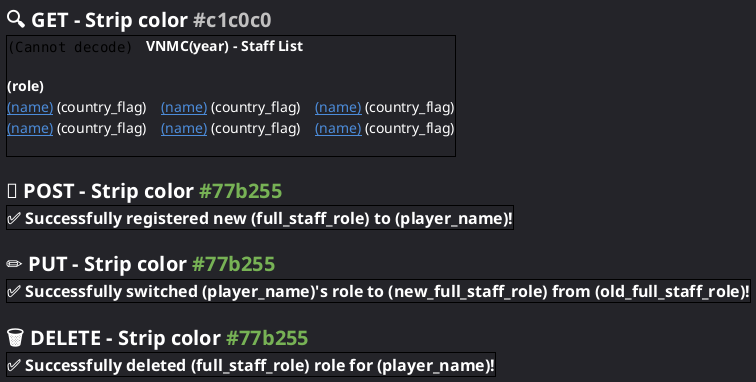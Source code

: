 @startsalt staff
	<style>
		saltDiagram {
			BackgroundColor #242429
		}
	</style>
	{
		= <color:#ffffff>🔍 GET - Strip color <color:#c1c0c0><size:16>#c1c0c0
		{+
			<img:../logo.png>    <b><color:#ffffff><size:14>VNMC(year) - Staff List
			.
			<color:#ffffff><size:14>**(role)**
			<color:#ffffff><size:14><color:#4c8cda>__(name)__ <color:#ffffff>(country_flag)    <color:#4c8cda>__(name)__ <color:#ffffff>(country_flag)    <color:#4c8cda>__(name)__ <color:#ffffff>(country_flag)
			<color:#ffffff><size:14><color:#4c8cda>__(name)__ <color:#ffffff>(country_flag)    <color:#4c8cda>__(name)__ <color:#ffffff>(country_flag)    <color:#4c8cda>__(name)__ <color:#ffffff>(country_flag)
			/' rest of roles and members '/ .
		}
		.
		= <color:#ffffff>📄 POST - Strip color <color:#77b255><size:16>#77b255
		{+
			<b><color:#ffffff><size:16>✅ Successfully registered new (full_staff_role) to (player_name)!
		}
		.
		= <color:#ffffff>✏️ PUT - Strip color <color:#77b255><size:16>#77b255
		{+
			<b><color:#ffffff><size:16>✅ Successfully switched (player_name)'s role to (new_full_staff_role) from (old_full_staff_role)!
		}
		.
		= <color:#ffffff>🗑️ DELETE - Strip color <color:#77b255><size:16>#77b255
		{+
			<b><color:#ffffff><size:16>✅ Successfully deleted (full_staff_role) role for (player_name)!
		}
	}
@endsalt